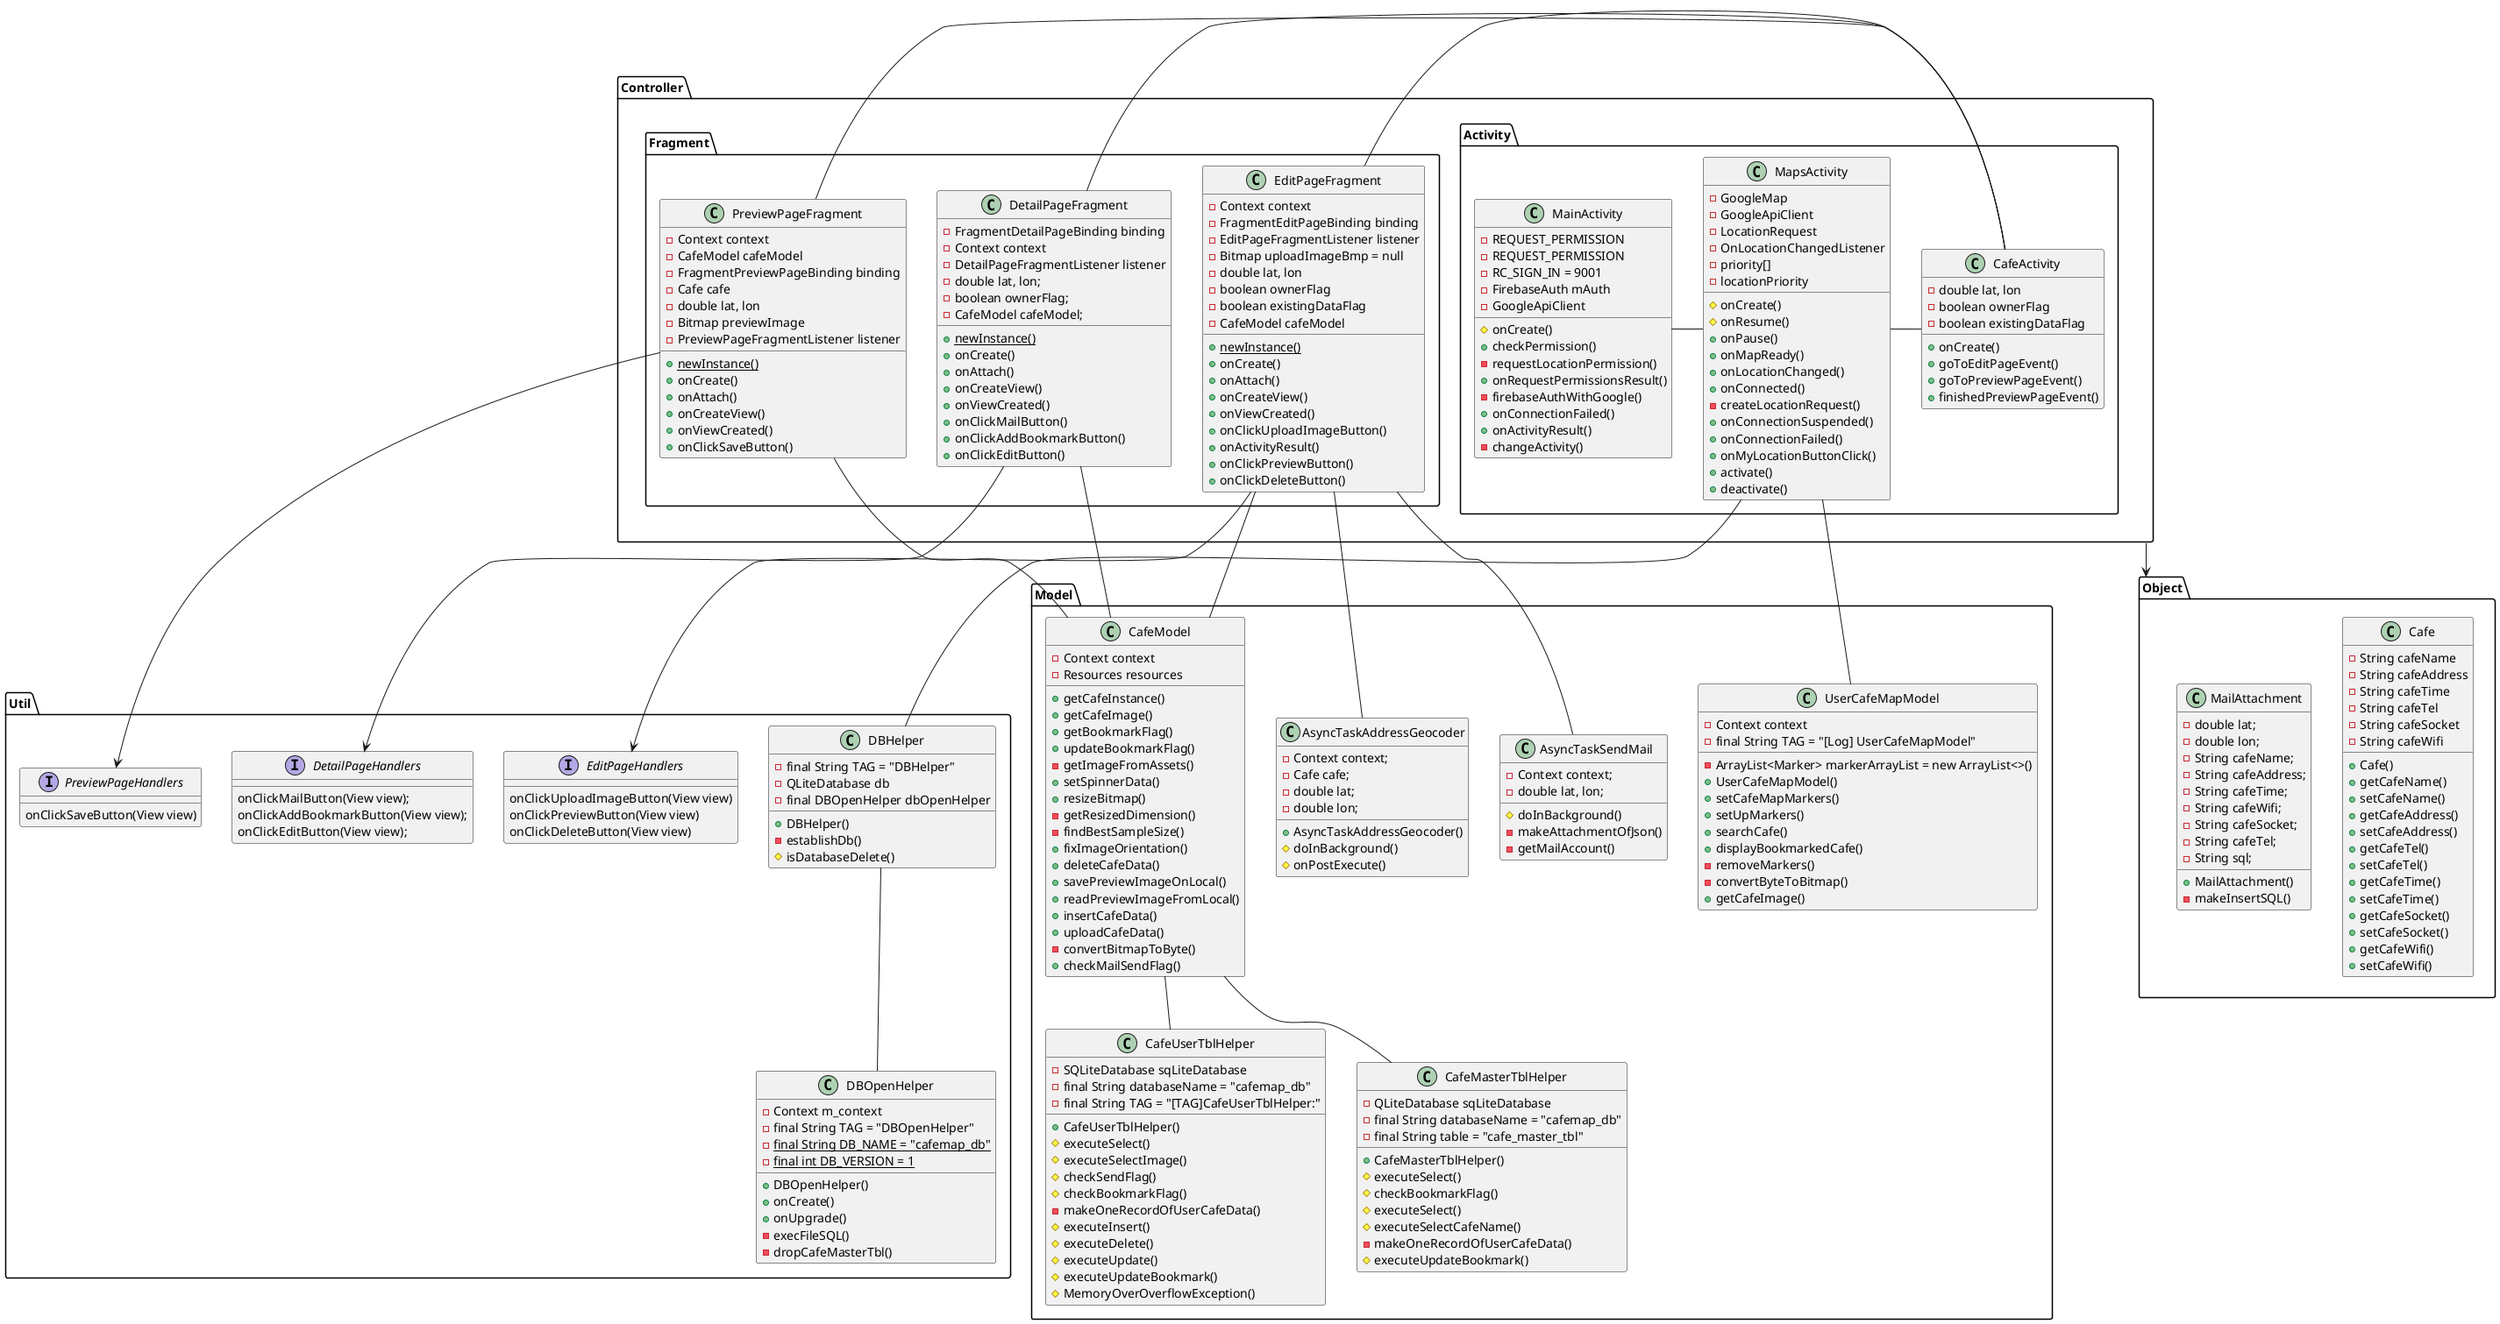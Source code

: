 @startuml







package Controller{
    package Activity{
        class MainActivity{
            -REQUEST_PERMISSION
            -REQUEST_PERMISSION
            -RC_SIGN_IN = 9001
            -FirebaseAuth mAuth
            -GoogleApiClient
            #onCreate()
            +checkPermission()
            -requestLocationPermission()
            +onRequestPermissionsResult()
            -firebaseAuthWithGoogle()
            +onConnectionFailed()
            +onActivityResult()
            -changeActivity()
        }

        class MapsActivity{
            -GoogleMap
            -GoogleApiClient
            -LocationRequest
            -OnLocationChangedListener
            -priority[]
            -locationPriority
            #onCreate()
            #onResume()
            +onPause()
            +onMapReady()
            +onLocationChanged()
            +onConnected()
            -createLocationRequest()
            +onConnectionSuspended()
            +onConnectionFailed()
            +onMyLocationButtonClick()
            +activate()
            +deactivate()
        }

        class CafeActivity{
            -double lat, lon
            -boolean ownerFlag
            -boolean existingDataFlag
            +onCreate()
            +goToEditPageEvent()
            +goToPreviewPageEvent()
            +finishedPreviewPageEvent()
        }
    }

    package Fragment{

        class DetailPageFragment{
            -FragmentDetailPageBinding binding
            -Context context
            -DetailPageFragmentListener listener
            -double lat, lon;
            -boolean ownerFlag;
            -CafeModel cafeModel;
            +{static} newInstance()
            +onCreate()
            +onAttach()
            +onCreateView()
            +onViewCreated()
            +onClickMailButton()
            +onClickAddBookmarkButton()
            +onClickEditButton()
        }

        class EditPageFragment{
            -Context context
            -FragmentEditPageBinding binding
            -EditPageFragmentListener listener
            -Bitmap uploadImageBmp = null
            -double lat, lon
            -boolean ownerFlag
            -boolean existingDataFlag
            -CafeModel cafeModel
            +{static} newInstance()
            +onCreate()
            +onAttach()
            +onCreateView()
            +onViewCreated()
            +onClickUploadImageButton()
            +onActivityResult()
            +onClickPreviewButton()
            +onClickDeleteButton()
        }

        class PreviewPageFragment{
            -Context context
            -CafeModel cafeModel
            -FragmentPreviewPageBinding binding
            -Cafe cafe
            -double lat, lon
            -Bitmap previewImage
            -PreviewPageFragmentListener listener
            +{static} newInstance()
            +onCreate()
            +onAttach()
            +onCreateView()
            +onViewCreated()
            +onClickSaveButton()
        }
    }

}

package Util{

    interface DetailPageHandlers{
        onClickMailButton(View view);
        onClickAddBookmarkButton(View view);
        onClickEditButton(View view);
    }

    interface EditPageHandlers{
        onClickUploadImageButton(View view)
        onClickPreviewButton(View view)
        onClickDeleteButton(View view)
    }

    interface PreviewPageHandlers{
        onClickSaveButton(View view)
    }

    class DBHelper{
        -final String TAG = "DBHelper"
        -QLiteDatabase db
        -final DBOpenHelper dbOpenHelper
        +DBHelper()
        -establishDb()
        #isDatabaseDelete()
    }

    class DBOpenHelper{
        -Context m_context
        -final String TAG = "DBOpenHelper"
        -{static} final String DB_NAME = "cafemap_db"
        -{static} final int DB_VERSION = 1
        +DBOpenHelper()
        +onCreate()
        +onUpgrade()
        -execFileSQL()
        -dropCafeMasterTbl()
    }
}

package Model{

    class UserCafeMapModel{
        -Context context
        -ArrayList<Marker> markerArrayList = new ArrayList<>()
        -final String TAG = "[Log] UserCafeMapModel"
        +UserCafeMapModel()
        +setCafeMapMarkers()
        +setUpMarkers()
        +searchCafe()
        +displayBookmarkedCafe()
        -removeMarkers()
        -convertByteToBitmap()
        +getCafeImage()
    }

    class CafeMasterTblHelper{
        -QLiteDatabase sqLiteDatabase
        -final String databaseName = "cafemap_db"
        -final String table = "cafe_master_tbl"
        +CafeMasterTblHelper()
        #executeSelect()
        #checkBookmarkFlag()
        #executeSelect()
        #executeSelectCafeName()
        -makeOneRecordOfUserCafeData()
        #executeUpdateBookmark()
    }

    class CafeUserTblHelper{
        -SQLiteDatabase sqLiteDatabase
        -final String databaseName = "cafemap_db"
        -final String TAG = "[TAG]CafeUserTblHelper:"
        +CafeUserTblHelper()
        #executeSelect()
        #executeSelectImage()
        #checkSendFlag()
        #checkBookmarkFlag()
        -makeOneRecordOfUserCafeData()
        #executeInsert()
        #executeDelete()
        #executeUpdate()
        #executeUpdateBookmark()
        #MemoryOverOverflowException()
    }

    class CafeModel{
        -Context context
        -Resources resources
        +getCafeInstance()
        +getCafeImage()
        +getBookmarkFlag()
        +updateBookmarkFlag()
        -getImageFromAssets()
        +setSpinnerData()
        +resizeBitmap()
        -getResizedDimension()
        -findBestSampleSize()
        +fixImageOrientation()
        +deleteCafeData()
        +savePreviewImageOnLocal()
        +readPreviewImageFromLocal()
        +insertCafeData()
        +uploadCafeData()
        -convertBitmapToByte()
        +checkMailSendFlag()
    }

    class AsyncTaskAddressGeocoder{
        -Context context;
        -Cafe cafe;
        -double lat;
        -double lon;
        +AsyncTaskAddressGeocoder()
        #doInBackground()
        #onPostExecute()
    }

    class AsyncTaskSendMail{
        -Context context;
        -double lat, lon;
        #doInBackground()
        -makeAttachmentOfJson()
        -getMailAccount()
    }
}

package Object{

    class Cafe{
        -String cafeName
        -String cafeAddress
        -String cafeTime
        -String cafeTel
        -String cafeSocket
        -String cafeWifi
        +Cafe()
        +getCafeName()
        +setCafeName()
        +getCafeAddress()
        +setCafeAddress()
        +getCafeTel()
        +setCafeTel()
        +getCafeTime()
        +setCafeTime()
        +getCafeSocket()
        +setCafeSocket()
        +getCafeWifi()
        +setCafeWifi()
    }

    class MailAttachment{
        -double lat;
        -double lon;
        -String cafeName;
        -String cafeAddress;
        -String cafeTime;
        -String cafeWifi;
        -String cafeSocket;
        -String cafeTel;
        -String sql;
        +MailAttachment()
        -makeInsertSQL()
    }
}

MainActivity - MapsActivity
MapsActivity - CafeActivity
CafeActivity - DetailPageFragment
DetailPageFragment -> DetailPageHandlers
CafeActivity - EditPageFragment
EditPageFragment -> EditPageHandlers
CafeActivity - PreviewPageFragment
PreviewPageFragment -> PreviewPageHandlers
DetailPageFragment -- CafeModel
EditPageFragment -- CafeModel
PreviewPageFragment -- CafeModel
CafeModel -- CafeMasterTblHelper
CafeModel -- CafeUserTblHelper
MapsActivity -- UserCafeMapModel
EditPageFragment - AsyncTaskAddressGeocoder
EditPageFragment -- AsyncTaskSendMail
MapsActivity -- DBHelper
DBHelper -- DBOpenHelper

Controller --> Object

@enduml